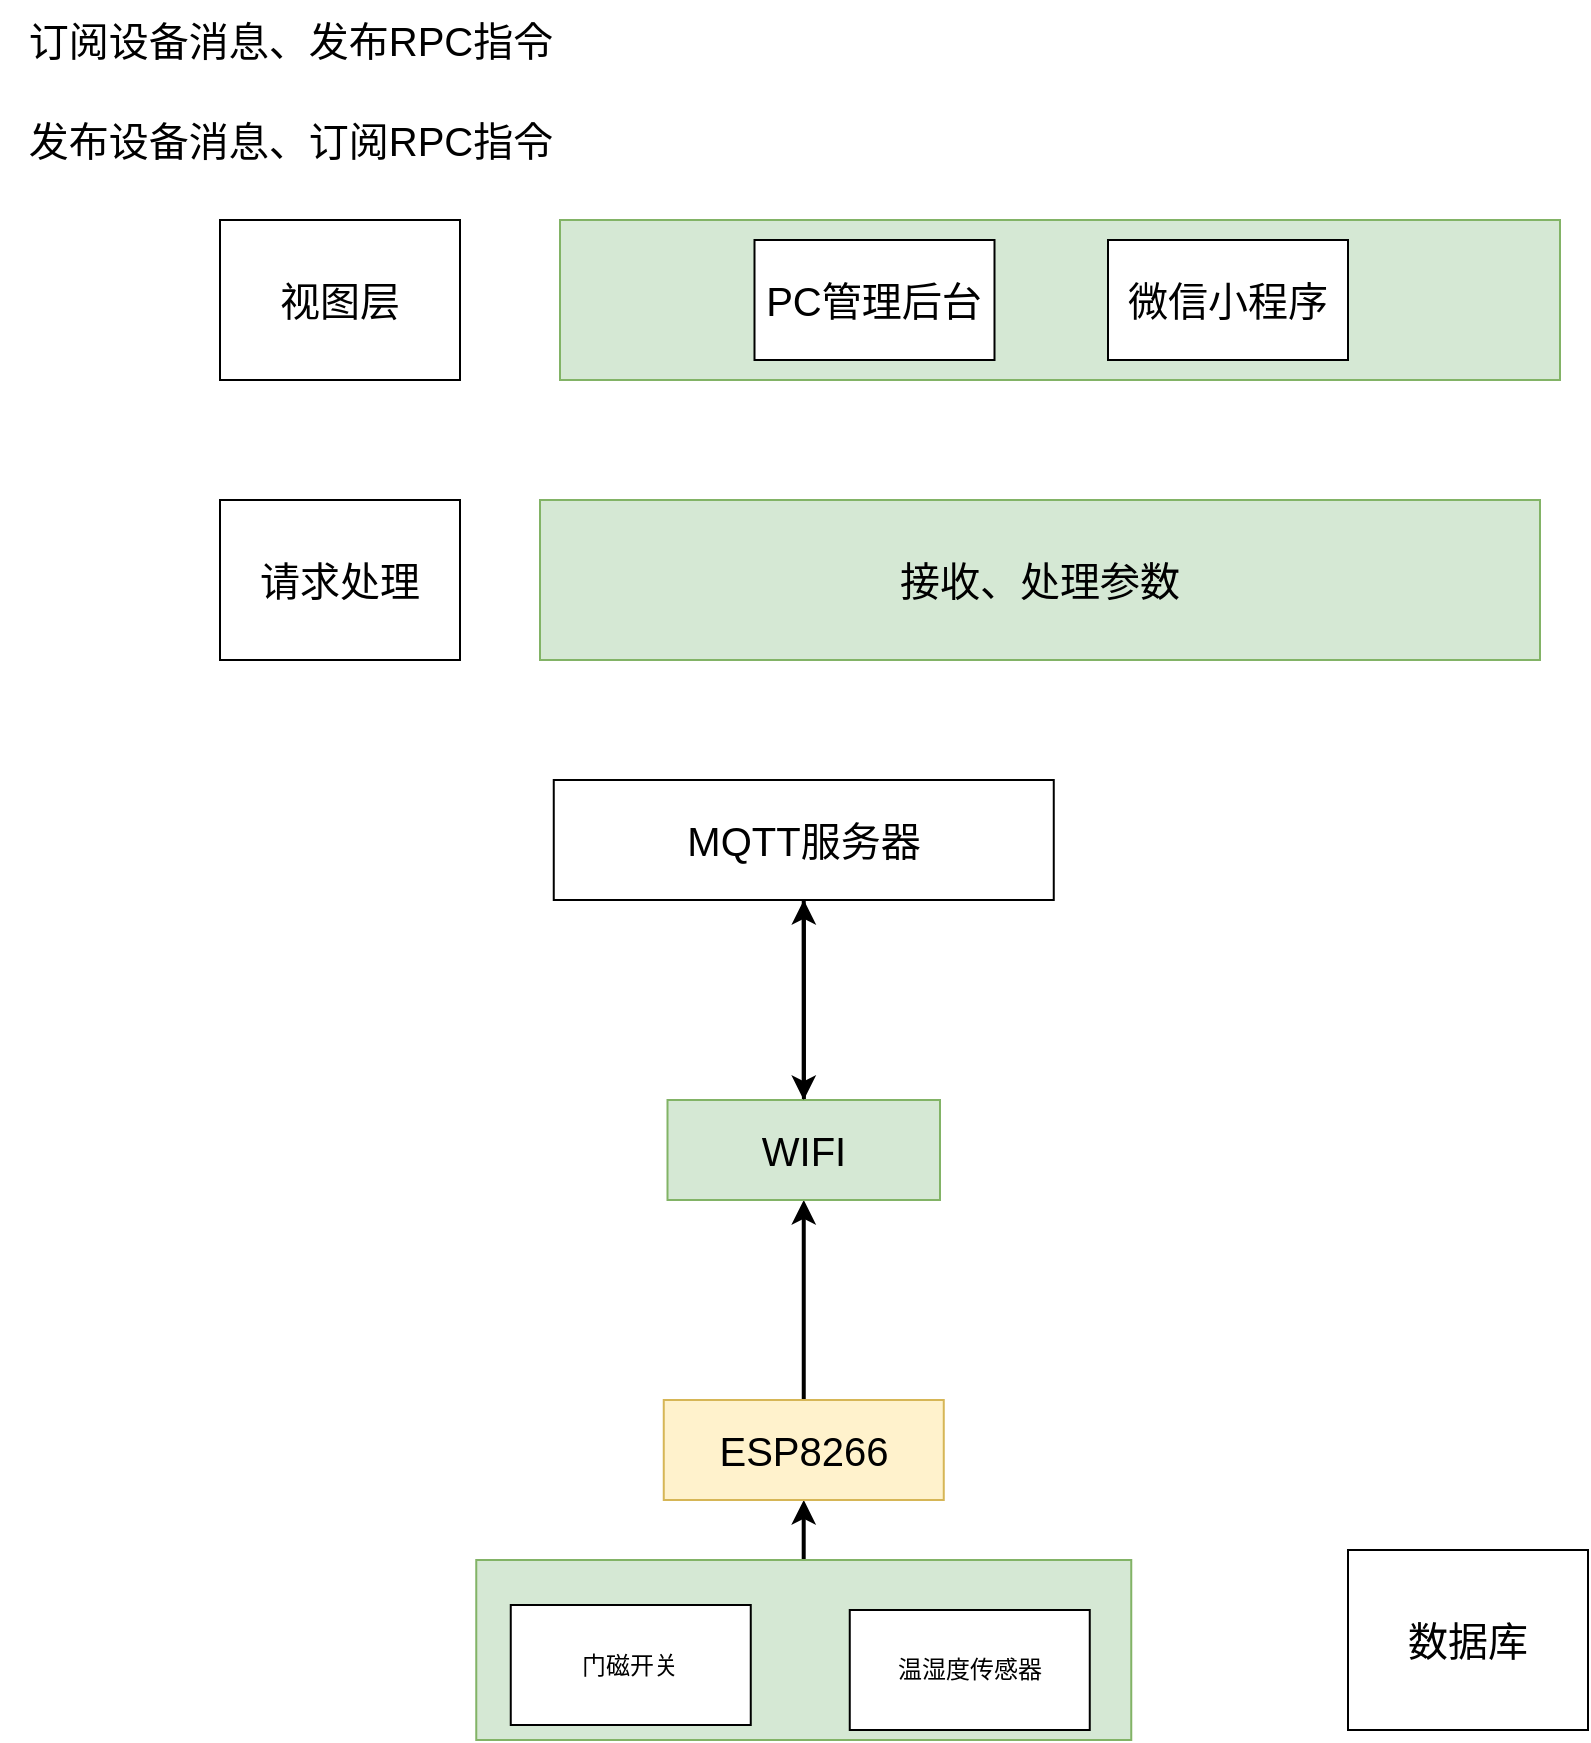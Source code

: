 <mxfile version="20.0.3" type="github">
  <diagram id="prtHgNgQTEPvFCAcTncT" name="Page-1">
    <mxGraphModel dx="2249" dy="1923" grid="1" gridSize="10" guides="1" tooltips="1" connect="1" arrows="1" fold="1" page="1" pageScale="1" pageWidth="827" pageHeight="1169" math="0" shadow="0">
      <root>
        <mxCell id="0" />
        <mxCell id="1" parent="0" />
        <mxCell id="vlvtFR8sY9yh3G_zJ9_f-17" style="edgeStyle=orthogonalEdgeStyle;rounded=0;orthogonalLoop=1;jettySize=auto;html=1;entryX=0.5;entryY=1;entryDx=0;entryDy=0;fontSize=20;strokeWidth=2;" edge="1" parent="1" source="vlvtFR8sY9yh3G_zJ9_f-2" target="vlvtFR8sY9yh3G_zJ9_f-6">
          <mxGeometry relative="1" as="geometry" />
        </mxCell>
        <mxCell id="vlvtFR8sY9yh3G_zJ9_f-2" value="" style="rounded=0;whiteSpace=wrap;html=1;fillColor=#d5e8d4;strokeColor=#82b366;" vertex="1" parent="1">
          <mxGeometry x="98.13" y="750" width="327.5" height="90" as="geometry" />
        </mxCell>
        <mxCell id="vlvtFR8sY9yh3G_zJ9_f-3" value="门磁开关" style="rounded=0;whiteSpace=wrap;html=1;" vertex="1" parent="1">
          <mxGeometry x="115.38" y="772.5" width="120" height="60" as="geometry" />
        </mxCell>
        <mxCell id="vlvtFR8sY9yh3G_zJ9_f-4" value="温湿度传感器" style="rounded=0;whiteSpace=wrap;html=1;" vertex="1" parent="1">
          <mxGeometry x="284.88" y="775" width="120" height="60" as="geometry" />
        </mxCell>
        <mxCell id="vlvtFR8sY9yh3G_zJ9_f-9" style="edgeStyle=orthogonalEdgeStyle;rounded=0;orthogonalLoop=1;jettySize=auto;html=1;exitX=0.5;exitY=0;exitDx=0;exitDy=0;entryX=0.5;entryY=1;entryDx=0;entryDy=0;fontSize=20;strokeWidth=2;" edge="1" parent="1" source="vlvtFR8sY9yh3G_zJ9_f-6" target="vlvtFR8sY9yh3G_zJ9_f-8">
          <mxGeometry relative="1" as="geometry" />
        </mxCell>
        <mxCell id="vlvtFR8sY9yh3G_zJ9_f-6" value="&lt;h3&gt;&lt;span style=&quot;font-weight: normal;&quot;&gt;&lt;font style=&quot;font-size: 20px;&quot;&gt;ESP8266&lt;/font&gt;&lt;/span&gt;&lt;/h3&gt;" style="rounded=0;whiteSpace=wrap;html=1;fillColor=#fff2cc;strokeColor=#d6b656;" vertex="1" parent="1">
          <mxGeometry x="191.88" y="670" width="140" height="50" as="geometry" />
        </mxCell>
        <mxCell id="vlvtFR8sY9yh3G_zJ9_f-12" value="" style="edgeStyle=orthogonalEdgeStyle;rounded=0;orthogonalLoop=1;jettySize=auto;html=1;fontSize=20;strokeWidth=2;" edge="1" parent="1" source="vlvtFR8sY9yh3G_zJ9_f-8" target="vlvtFR8sY9yh3G_zJ9_f-11">
          <mxGeometry x="-0.091" y="-43" relative="1" as="geometry">
            <mxPoint as="offset" />
          </mxGeometry>
        </mxCell>
        <mxCell id="vlvtFR8sY9yh3G_zJ9_f-8" value="WIFI" style="rounded=0;whiteSpace=wrap;html=1;fontSize=20;fillColor=#d5e8d4;strokeColor=#82b366;" vertex="1" parent="1">
          <mxGeometry x="193.75" y="520" width="136.25" height="50" as="geometry" />
        </mxCell>
        <mxCell id="vlvtFR8sY9yh3G_zJ9_f-28" style="edgeStyle=orthogonalEdgeStyle;rounded=0;orthogonalLoop=1;jettySize=auto;html=1;entryX=0.5;entryY=0;entryDx=0;entryDy=0;fontSize=20;strokeWidth=2;" edge="1" parent="1" source="vlvtFR8sY9yh3G_zJ9_f-11" target="vlvtFR8sY9yh3G_zJ9_f-8">
          <mxGeometry relative="1" as="geometry" />
        </mxCell>
        <mxCell id="vlvtFR8sY9yh3G_zJ9_f-11" value="MQTT服务器" style="rounded=0;whiteSpace=wrap;html=1;fontSize=20;" vertex="1" parent="1">
          <mxGeometry x="136.88" y="360" width="250" height="60" as="geometry" />
        </mxCell>
        <mxCell id="vlvtFR8sY9yh3G_zJ9_f-15" value="" style="rounded=0;whiteSpace=wrap;html=1;fontSize=20;fillColor=#d5e8d4;strokeColor=#82b366;" vertex="1" parent="1">
          <mxGeometry x="140" y="80" width="500" height="80" as="geometry" />
        </mxCell>
        <mxCell id="vlvtFR8sY9yh3G_zJ9_f-13" value="PC管理后台" style="rounded=0;whiteSpace=wrap;html=1;fontSize=20;" vertex="1" parent="1">
          <mxGeometry x="237.25" y="90" width="120" height="60" as="geometry" />
        </mxCell>
        <mxCell id="vlvtFR8sY9yh3G_zJ9_f-14" value="微信小程序" style="rounded=0;whiteSpace=wrap;html=1;fontSize=20;" vertex="1" parent="1">
          <mxGeometry x="414" y="90" width="120" height="60" as="geometry" />
        </mxCell>
        <mxCell id="vlvtFR8sY9yh3G_zJ9_f-24" value="订阅设备消息、发布RPC指令" style="text;html=1;align=center;verticalAlign=middle;resizable=0;points=[];autosize=1;strokeColor=none;fillColor=none;fontSize=20;" vertex="1" parent="1">
          <mxGeometry x="-140" y="-30" width="290" height="40" as="geometry" />
        </mxCell>
        <mxCell id="vlvtFR8sY9yh3G_zJ9_f-34" value="发布设备消息、订阅RPC指令" style="text;html=1;align=center;verticalAlign=middle;resizable=0;points=[];autosize=1;strokeColor=none;fillColor=none;fontSize=20;" vertex="1" parent="1">
          <mxGeometry x="-140" y="20" width="290" height="40" as="geometry" />
        </mxCell>
        <mxCell id="vlvtFR8sY9yh3G_zJ9_f-36" value="数据库" style="rounded=0;whiteSpace=wrap;html=1;fontSize=20;" vertex="1" parent="1">
          <mxGeometry x="534" y="745" width="120" height="90" as="geometry" />
        </mxCell>
        <mxCell id="vlvtFR8sY9yh3G_zJ9_f-38" value="视图层" style="rounded=0;whiteSpace=wrap;html=1;fontSize=20;" vertex="1" parent="1">
          <mxGeometry x="-30" y="80" width="120" height="80" as="geometry" />
        </mxCell>
        <mxCell id="vlvtFR8sY9yh3G_zJ9_f-43" value="请求处理" style="rounded=0;whiteSpace=wrap;html=1;fontSize=20;" vertex="1" parent="1">
          <mxGeometry x="-30" y="220" width="120" height="80" as="geometry" />
        </mxCell>
        <mxCell id="vlvtFR8sY9yh3G_zJ9_f-44" value="接收、处理参数" style="rounded=0;whiteSpace=wrap;html=1;fontSize=20;fillColor=#d5e8d4;strokeColor=#82b366;" vertex="1" parent="1">
          <mxGeometry x="130" y="220" width="500" height="80" as="geometry" />
        </mxCell>
      </root>
    </mxGraphModel>
  </diagram>
</mxfile>
